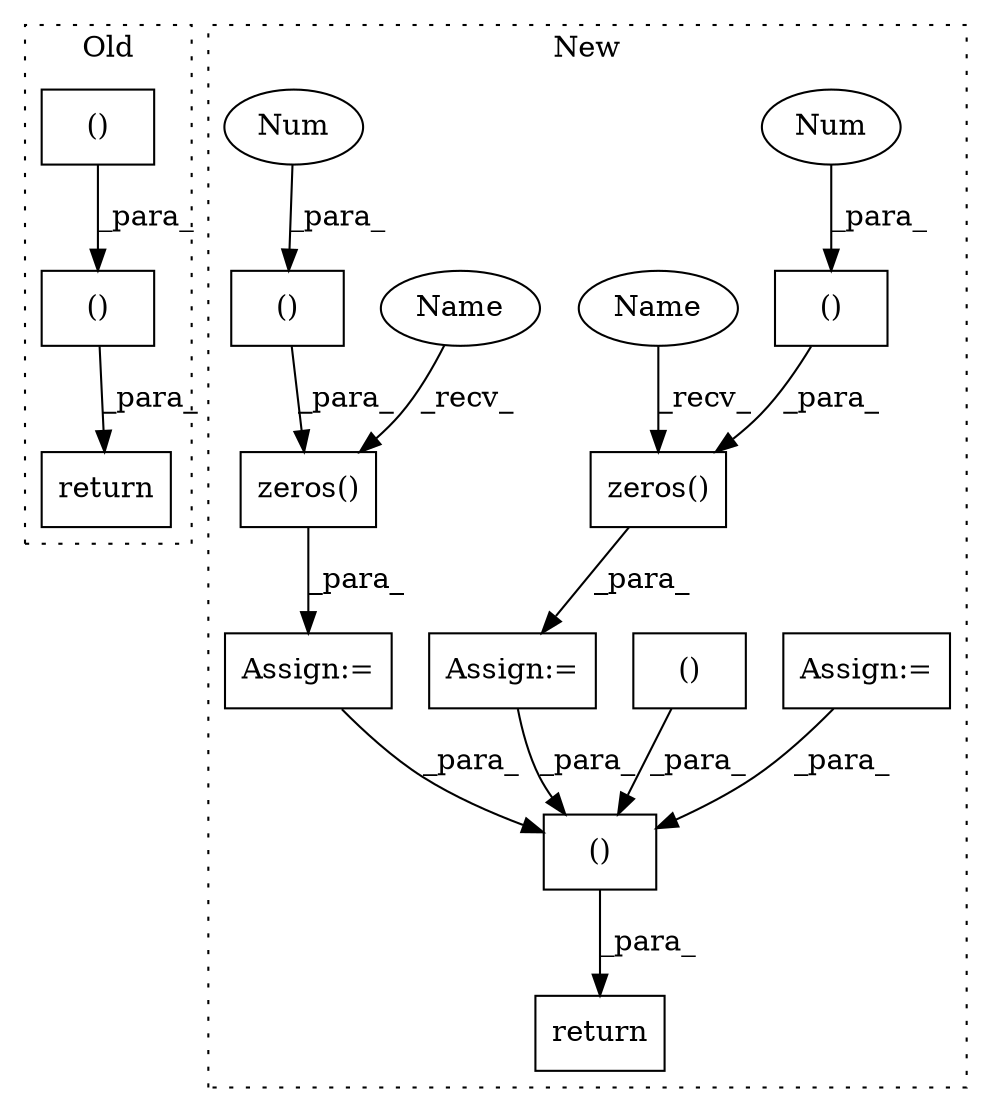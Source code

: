 digraph G {
subgraph cluster0 {
1 [label="()" a="54" s="2102" l="19" shape="box"];
8 [label="return" a="93" s="2086" l="7" shape="box"];
13 [label="()" a="54" s="2029" l="7" shape="box"];
label = "Old";
style="dotted";
}
subgraph cluster1 {
2 [label="zeros()" a="75" s="1116,1143" l="9,19" shape="box"];
3 [label="Assign:=" a="68" s="1113" l="3" shape="box"];
4 [label="()" a="54" s="1132" l="10" shape="box"];
5 [label="return" a="93" s="2403" l="7" shape="box"];
6 [label="Assign:=" a="68" s="1174" l="3" shape="box"];
7 [label="()" a="54" s="2419" l="41" shape="box"];
9 [label="Assign:=" a="68" s="1665" l="3" shape="box"];
10 [label="zeros()" a="75" s="1177,1204" l="9,19" shape="box"];
11 [label="()" a="54" s="1193" l="10" shape="box"];
12 [label="Num" a="76" s="1141" l="1" shape="ellipse"];
14 [label="Num" a="76" s="1202" l="1" shape="ellipse"];
15 [label="()" a="54" s="2282" l="4" shape="box"];
16 [label="Name" a="87" s="1116" l="2" shape="ellipse"];
17 [label="Name" a="87" s="1177" l="2" shape="ellipse"];
label = "New";
style="dotted";
}
1 -> 8 [label="_para_"];
2 -> 3 [label="_para_"];
3 -> 7 [label="_para_"];
4 -> 2 [label="_para_"];
6 -> 7 [label="_para_"];
7 -> 5 [label="_para_"];
9 -> 7 [label="_para_"];
10 -> 6 [label="_para_"];
11 -> 10 [label="_para_"];
12 -> 4 [label="_para_"];
13 -> 1 [label="_para_"];
14 -> 11 [label="_para_"];
15 -> 7 [label="_para_"];
16 -> 2 [label="_recv_"];
17 -> 10 [label="_recv_"];
}